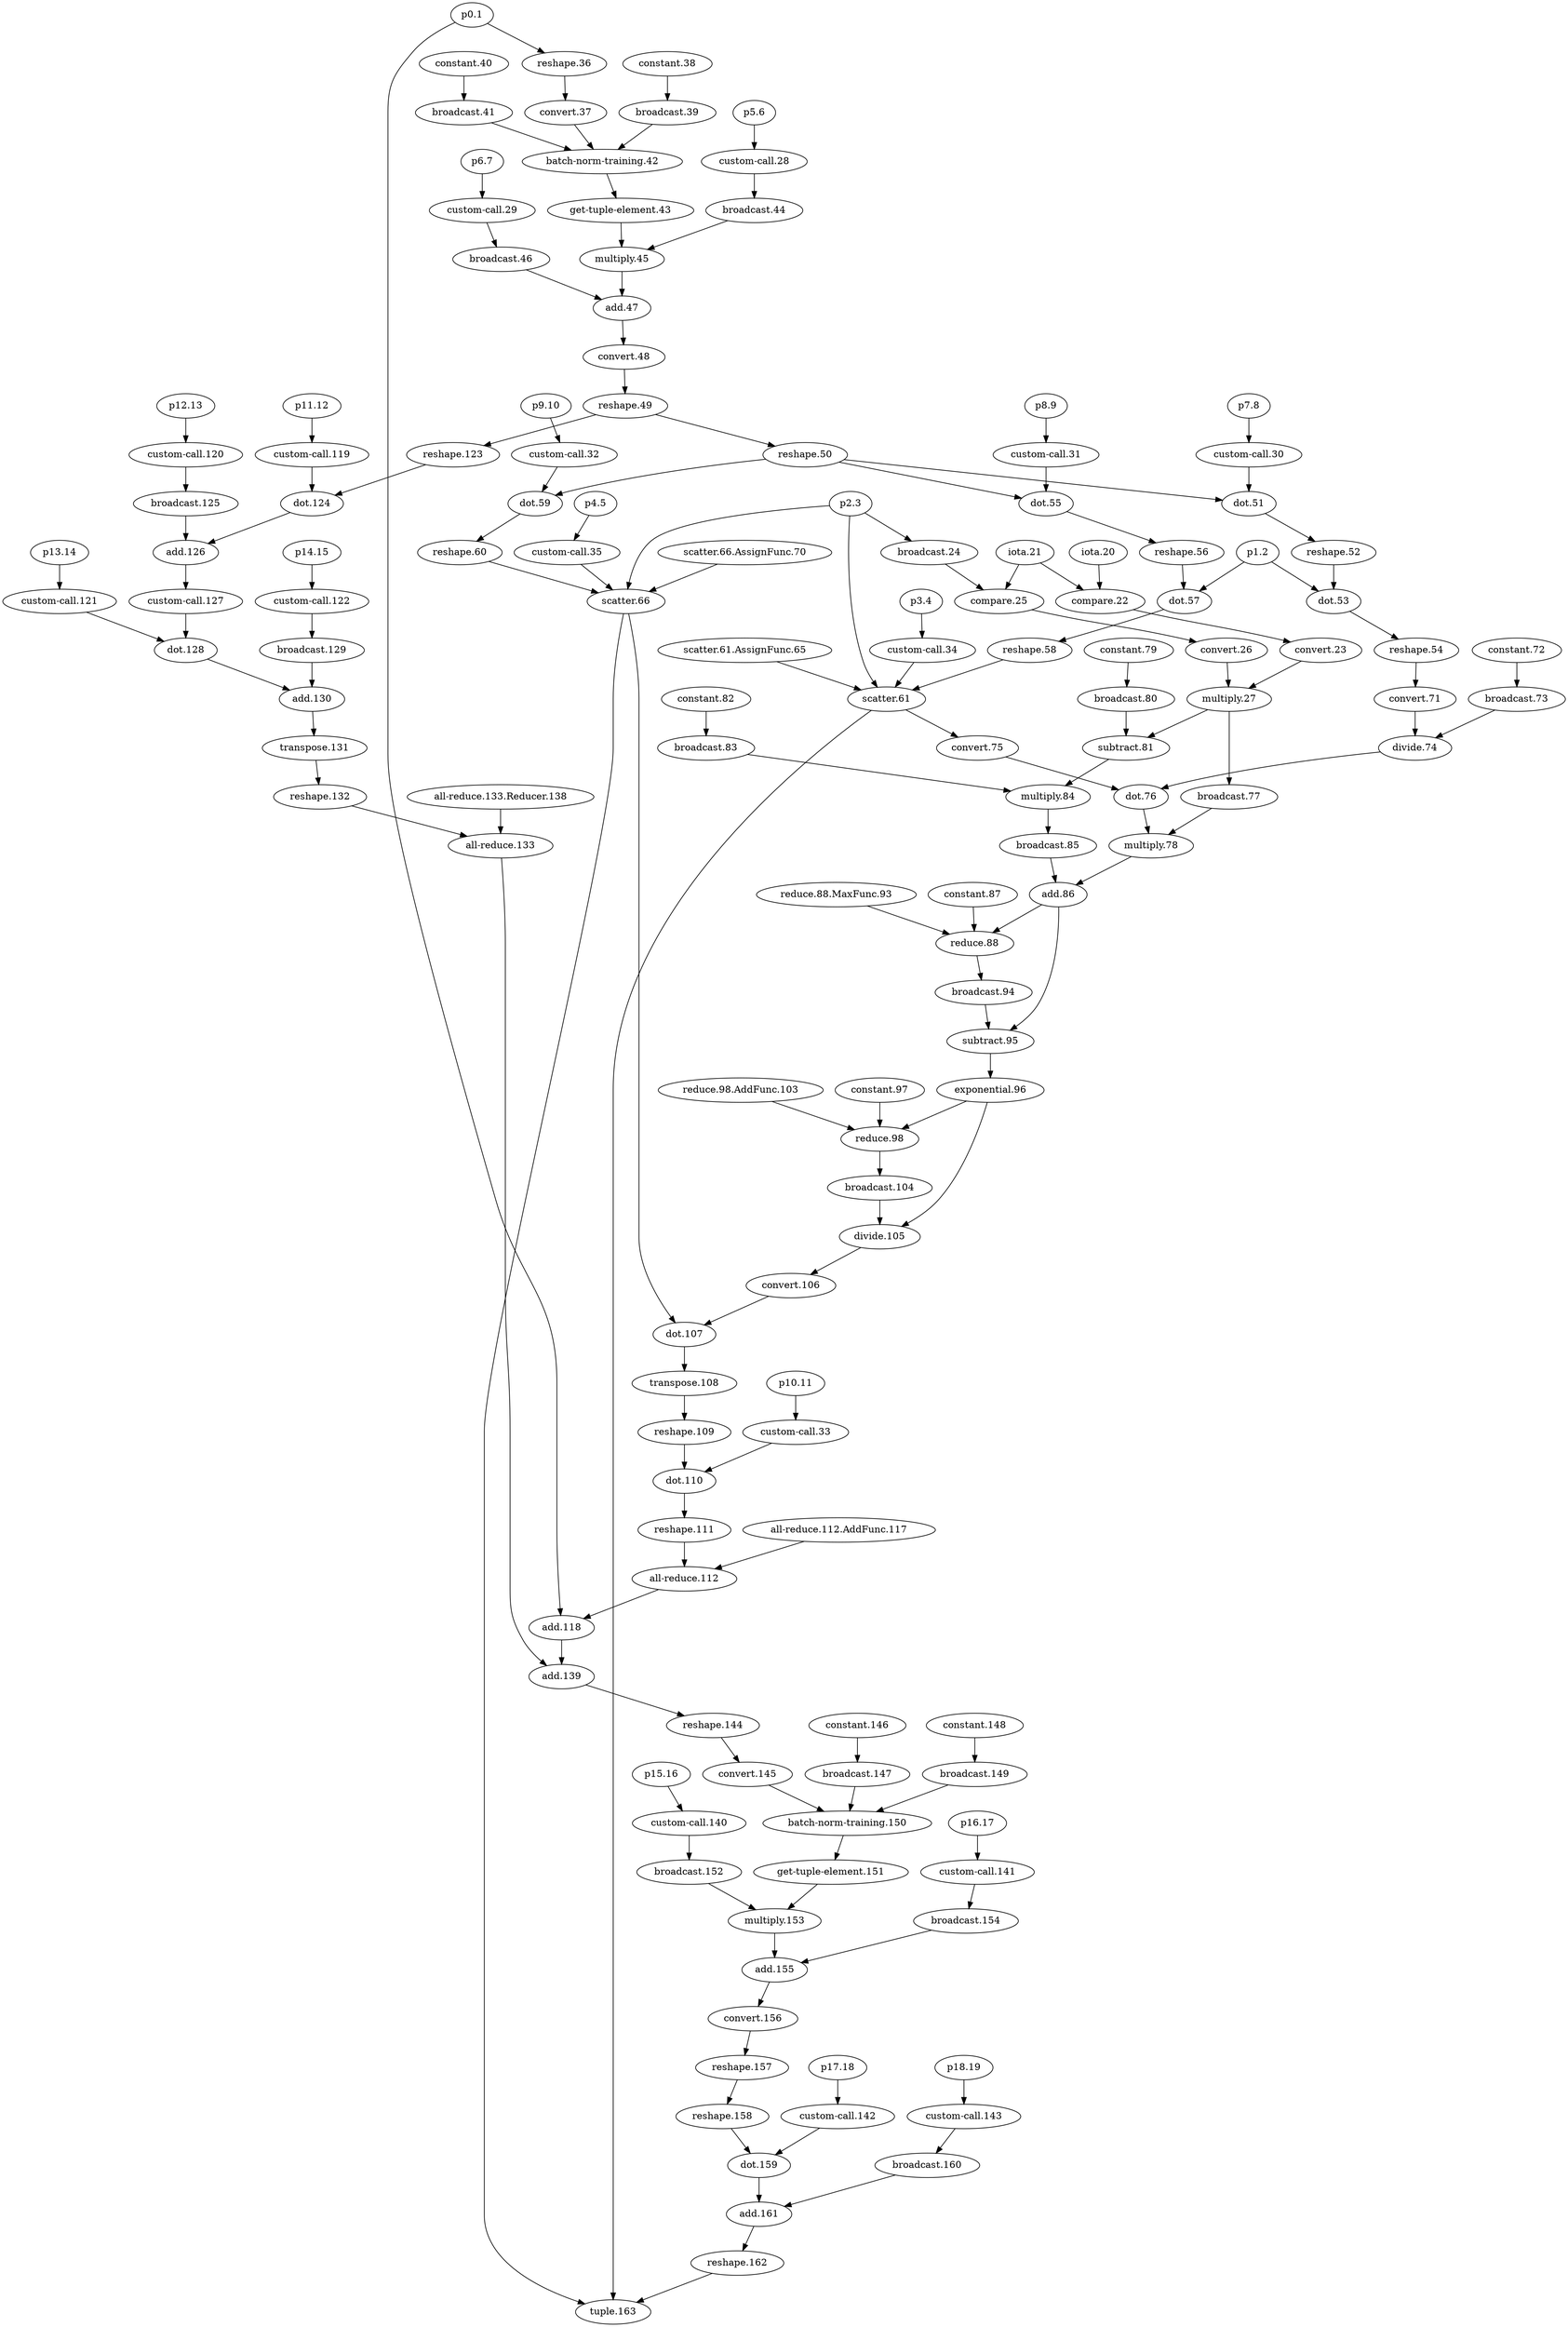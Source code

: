 digraph HloModule {
	"p17.18" -> "custom-call.142";
	"p0.1" -> "reshape.36";
	"reshape.36" -> "convert.37";
	"constant.38" -> "broadcast.39";
	"constant.40" -> "broadcast.41";
	"convert.37" -> "batch-norm-training.42";
	"broadcast.39" -> "batch-norm-training.42";
	"broadcast.41" -> "batch-norm-training.42";
	"batch-norm-training.42" -> "get-tuple-element.43";
	"p5.6" -> "custom-call.28";
	"custom-call.28" -> "broadcast.44";
	"get-tuple-element.43" -> "multiply.45";
	"broadcast.44" -> "multiply.45";
	"p6.7" -> "custom-call.29";
	"custom-call.29" -> "broadcast.46";
	"multiply.45" -> "add.47";
	"broadcast.46" -> "add.47";
	"add.47" -> "convert.48";
	"convert.48" -> "reshape.49";
	"reshape.49" -> "reshape.123";
	"p11.12" -> "custom-call.119";
	"reshape.123" -> "dot.124";
	"custom-call.119" -> "dot.124";
	"p12.13" -> "custom-call.120";
	"custom-call.120" -> "broadcast.125";
	"dot.124" -> "add.126";
	"broadcast.125" -> "add.126";
	"add.126" -> "custom-call.127";
	"p13.14" -> "custom-call.121";
	"custom-call.127" -> "dot.128";
	"custom-call.121" -> "dot.128";
	"p14.15" -> "custom-call.122";
	"custom-call.122" -> "broadcast.129";
	"dot.128" -> "add.130";
	"broadcast.129" -> "add.130";
	"add.130" -> "transpose.131";
	"transpose.131" -> "reshape.132";
	"reshape.132" -> "all-reduce.133";
	"all-reduce.133.Reducer.138" -> "all-reduce.133";
	"p10.11" -> "custom-call.33";
	"reshape.49" -> "reshape.50";
	"p7.8" -> "custom-call.30";
	"reshape.50" -> "dot.51";
	"custom-call.30" -> "dot.51";
	"dot.51" -> "reshape.52";
	"reshape.52" -> "dot.53";
	"p1.2" -> "dot.53";
	"dot.53" -> "reshape.54";
	"reshape.54" -> "convert.71";
	"constant.72" -> "broadcast.73";
	"convert.71" -> "divide.74";
	"broadcast.73" -> "divide.74";
	"p3.4" -> "custom-call.34";
	"p8.9" -> "custom-call.31";
	"reshape.50" -> "dot.55";
	"custom-call.31" -> "dot.55";
	"dot.55" -> "reshape.56";
	"reshape.56" -> "dot.57";
	"p1.2" -> "dot.57";
	"dot.57" -> "reshape.58";
	"custom-call.34" -> "scatter.61";
	"p2.3" -> "scatter.61";
	"reshape.58" -> "scatter.61";
	"scatter.61.AssignFunc.65" -> "scatter.61";
	"scatter.61" -> "convert.75";
	"divide.74" -> "dot.76";
	"convert.75" -> "dot.76";
	"p2.3" -> "broadcast.24";
	"iota.21" -> "compare.25";
	"broadcast.24" -> "compare.25";
	"compare.25" -> "convert.26";
	"iota.20" -> "compare.22";
	"iota.21" -> "compare.22";
	"compare.22" -> "convert.23";
	"convert.26" -> "multiply.27";
	"convert.23" -> "multiply.27";
	"multiply.27" -> "broadcast.77";
	"dot.76" -> "multiply.78";
	"broadcast.77" -> "multiply.78";
	"constant.79" -> "broadcast.80";
	"broadcast.80" -> "subtract.81";
	"multiply.27" -> "subtract.81";
	"constant.82" -> "broadcast.83";
	"subtract.81" -> "multiply.84";
	"broadcast.83" -> "multiply.84";
	"multiply.84" -> "broadcast.85";
	"multiply.78" -> "add.86";
	"broadcast.85" -> "add.86";
	"add.86" -> "reduce.88";
	"constant.87" -> "reduce.88";
	"reduce.88.MaxFunc.93" -> "reduce.88";
	"reduce.88" -> "broadcast.94";
	"add.86" -> "subtract.95";
	"broadcast.94" -> "subtract.95";
	"subtract.95" -> "exponential.96";
	"exponential.96" -> "reduce.98";
	"constant.97" -> "reduce.98";
	"reduce.98.AddFunc.103" -> "reduce.98";
	"reduce.98" -> "broadcast.104";
	"exponential.96" -> "divide.105";
	"broadcast.104" -> "divide.105";
	"divide.105" -> "convert.106";
	"p4.5" -> "custom-call.35";
	"p9.10" -> "custom-call.32";
	"reshape.50" -> "dot.59";
	"custom-call.32" -> "dot.59";
	"dot.59" -> "reshape.60";
	"custom-call.35" -> "scatter.66";
	"p2.3" -> "scatter.66";
	"reshape.60" -> "scatter.66";
	"scatter.66.AssignFunc.70" -> "scatter.66";
	"convert.106" -> "dot.107";
	"scatter.66" -> "dot.107";
	"dot.107" -> "transpose.108";
	"transpose.108" -> "reshape.109";
	"custom-call.33" -> "dot.110";
	"reshape.109" -> "dot.110";
	"dot.110" -> "reshape.111";
	"reshape.111" -> "all-reduce.112";
	"all-reduce.112.AddFunc.117" -> "all-reduce.112";
	"all-reduce.112" -> "add.118";
	"p0.1" -> "add.118";
	"all-reduce.133" -> "add.139";
	"add.118" -> "add.139";
	"add.139" -> "reshape.144";
	"reshape.144" -> "convert.145";
	"constant.146" -> "broadcast.147";
	"constant.148" -> "broadcast.149";
	"convert.145" -> "batch-norm-training.150";
	"broadcast.147" -> "batch-norm-training.150";
	"broadcast.149" -> "batch-norm-training.150";
	"batch-norm-training.150" -> "get-tuple-element.151";
	"p15.16" -> "custom-call.140";
	"custom-call.140" -> "broadcast.152";
	"get-tuple-element.151" -> "multiply.153";
	"broadcast.152" -> "multiply.153";
	"p16.17" -> "custom-call.141";
	"custom-call.141" -> "broadcast.154";
	"multiply.153" -> "add.155";
	"broadcast.154" -> "add.155";
	"add.155" -> "convert.156";
	"convert.156" -> "reshape.157";
	"reshape.157" -> "reshape.158";
	"custom-call.142" -> "dot.159";
	"reshape.158" -> "dot.159";
	"p18.19" -> "custom-call.143";
	"custom-call.143" -> "broadcast.160";
	"dot.159" -> "add.161";
	"broadcast.160" -> "add.161";
	"add.161" -> "reshape.162";
	"reshape.162" -> "tuple.163";
	"scatter.61" -> "tuple.163";
	"scatter.66" -> "tuple.163";
}